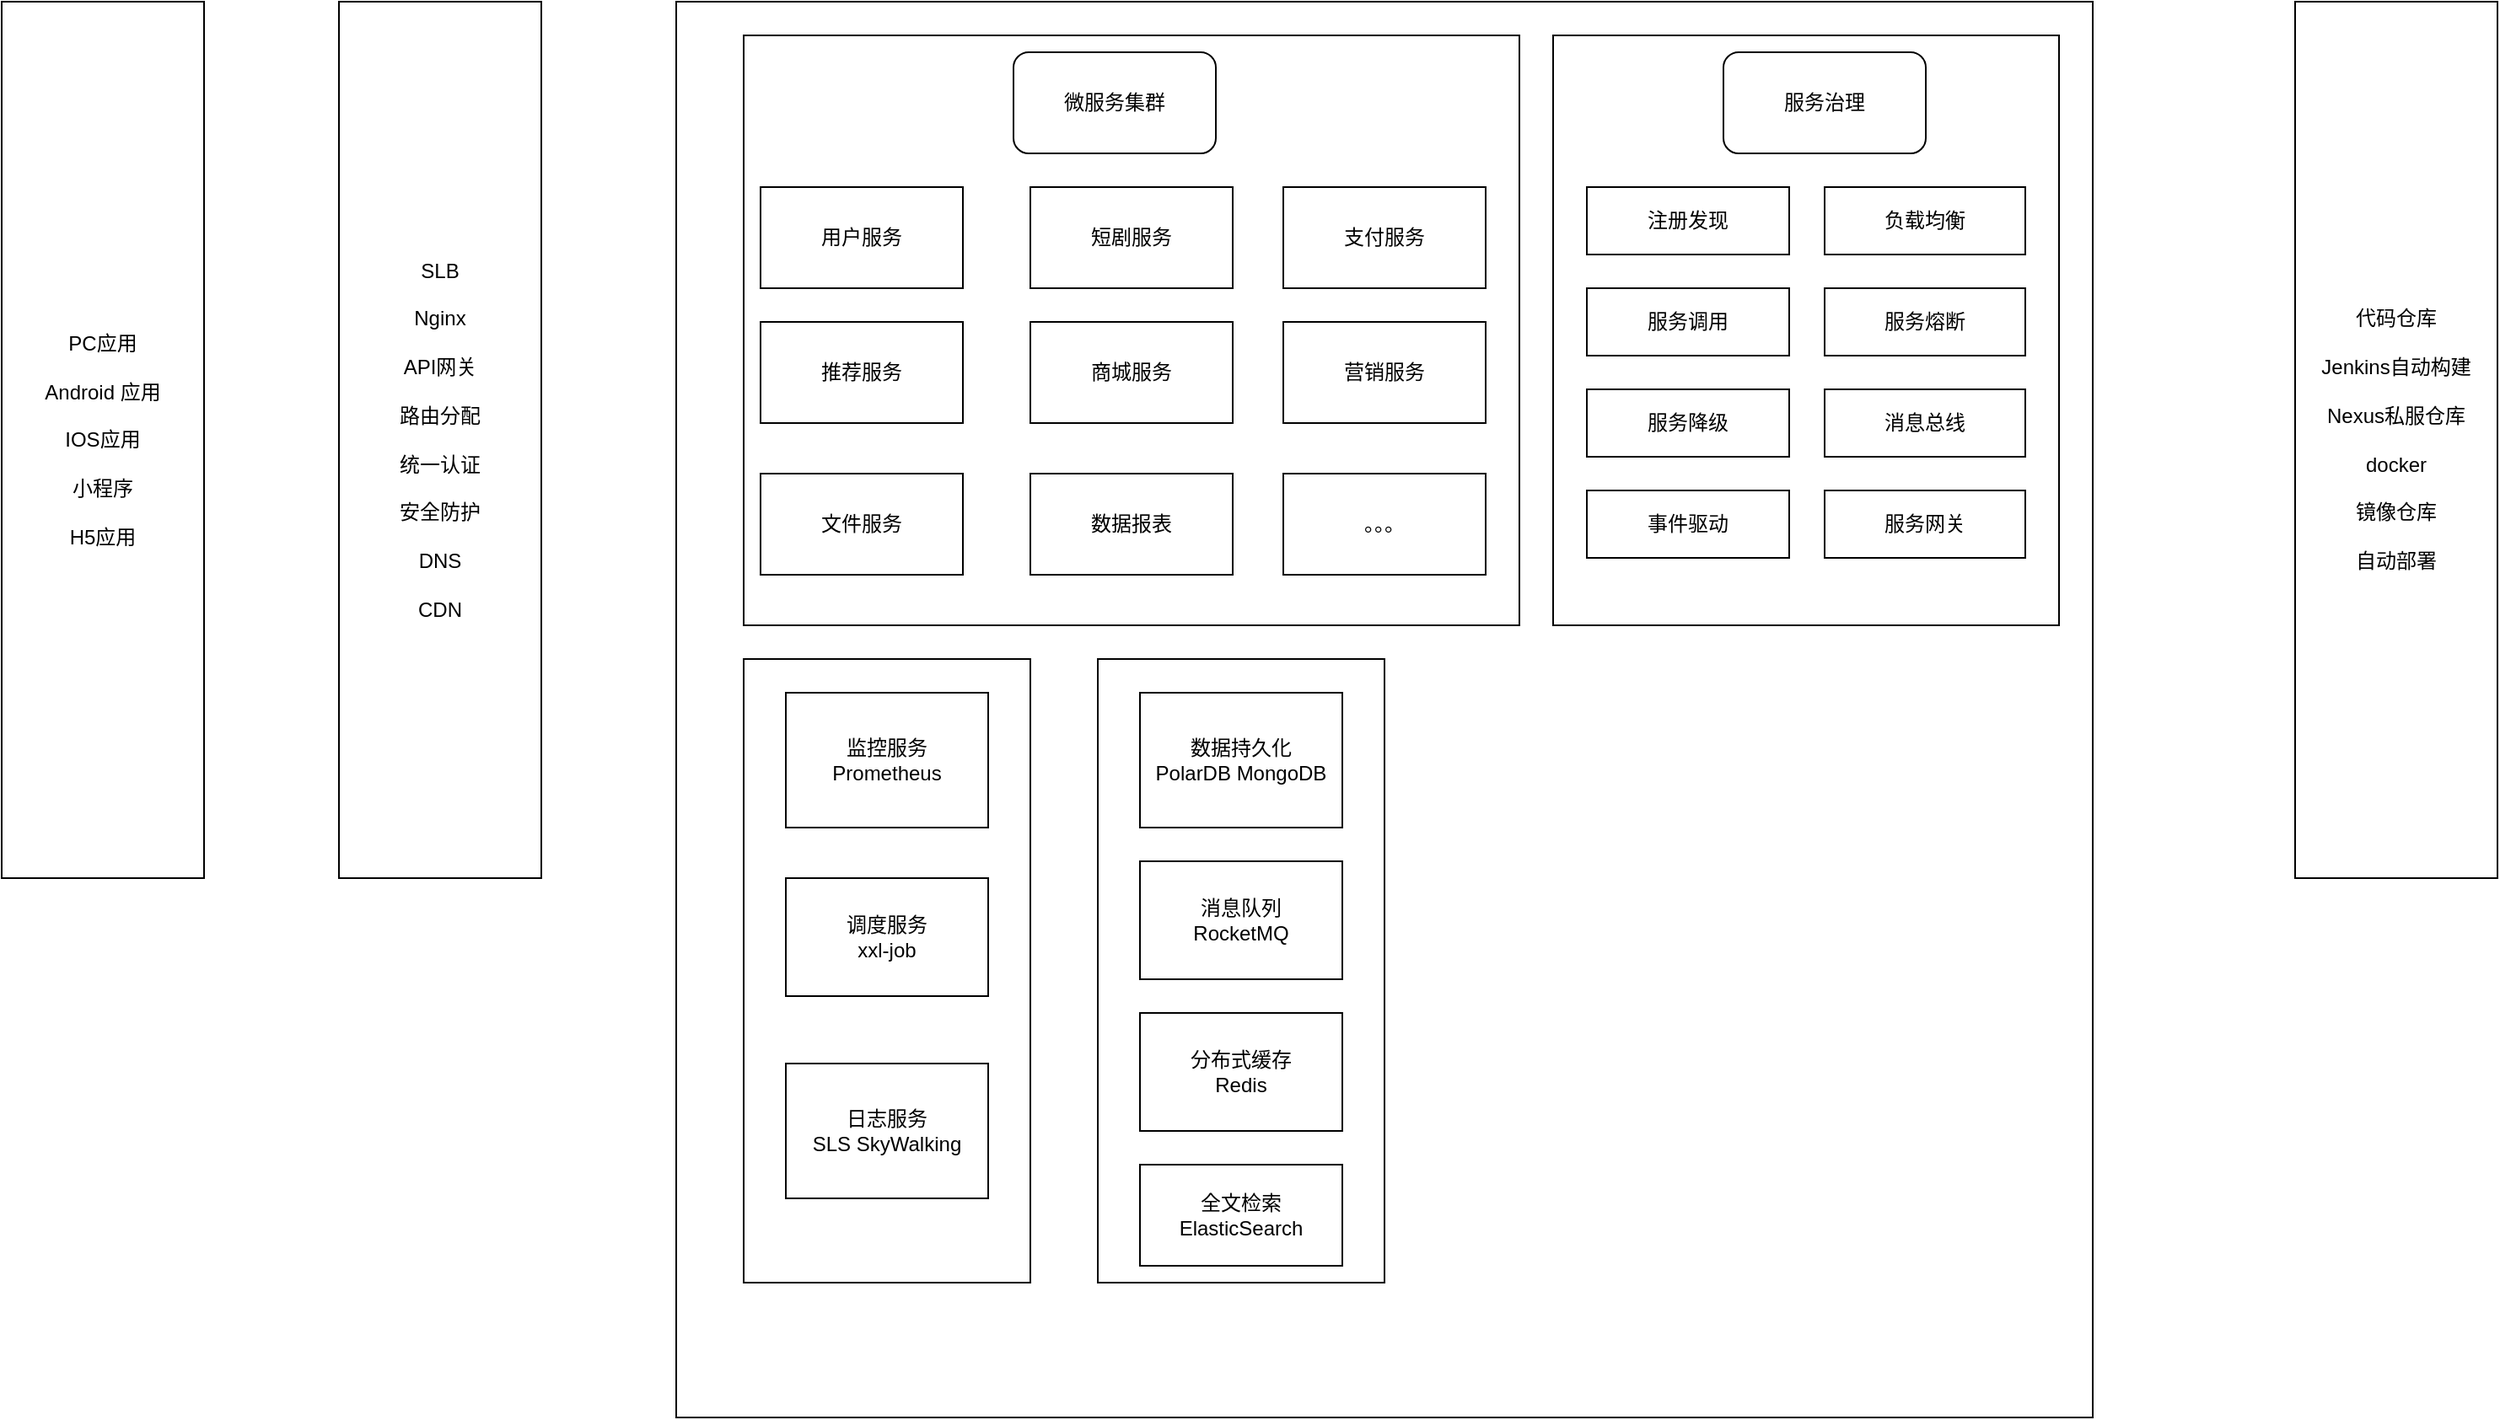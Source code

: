 <mxfile version="24.5.4" type="github">
  <diagram name="第 1 页" id="hvREsb8r1cl1gpEjWpVE">
    <mxGraphModel dx="1026" dy="651" grid="1" gridSize="10" guides="1" tooltips="1" connect="1" arrows="1" fold="1" page="1" pageScale="1" pageWidth="827" pageHeight="1169" math="0" shadow="0">
      <root>
        <mxCell id="0" />
        <mxCell id="1" parent="0" />
        <mxCell id="B9XWKBzIaASIvJAbRW1I-8" value="&lt;div&gt;PC应用&lt;/div&gt;&lt;div&gt;&lt;br&gt;&lt;/div&gt;&lt;div&gt;Android 应用&lt;/div&gt;&lt;div&gt;&lt;br&gt;&lt;/div&gt;&lt;div&gt;IOS应用&lt;/div&gt;&lt;div&gt;&lt;br&gt;&lt;/div&gt;&lt;div&gt;小程序&lt;/div&gt;&lt;div&gt;&lt;br&gt;&lt;/div&gt;&lt;div&gt;H5应用&lt;/div&gt;" style="rounded=0;whiteSpace=wrap;html=1;" vertex="1" parent="1">
          <mxGeometry x="160" y="120" width="120" height="520" as="geometry" />
        </mxCell>
        <mxCell id="B9XWKBzIaASIvJAbRW1I-9" value="SLB&lt;div&gt;&lt;br&gt;&lt;/div&gt;&lt;div&gt;Nginx&lt;/div&gt;&lt;div&gt;&lt;br&gt;&lt;/div&gt;&lt;div&gt;API网关&lt;/div&gt;&lt;div&gt;&lt;br&gt;&lt;/div&gt;&lt;div&gt;路由分配&lt;/div&gt;&lt;div&gt;&lt;br&gt;&lt;/div&gt;&lt;div&gt;统一认证&lt;/div&gt;&lt;div&gt;&lt;br&gt;&lt;/div&gt;&lt;div&gt;安全防护&lt;/div&gt;&lt;div&gt;&lt;br&gt;&lt;/div&gt;&lt;div&gt;DNS&lt;/div&gt;&lt;div&gt;&lt;br&gt;&lt;/div&gt;&lt;div&gt;CDN&lt;/div&gt;" style="rounded=0;whiteSpace=wrap;html=1;" vertex="1" parent="1">
          <mxGeometry x="360" y="120" width="120" height="520" as="geometry" />
        </mxCell>
        <mxCell id="B9XWKBzIaASIvJAbRW1I-10" value="" style="rounded=0;whiteSpace=wrap;html=1;" vertex="1" parent="1">
          <mxGeometry x="560" y="120" width="840" height="840" as="geometry" />
        </mxCell>
        <mxCell id="B9XWKBzIaASIvJAbRW1I-11" value="" style="rounded=0;whiteSpace=wrap;html=1;" vertex="1" parent="1">
          <mxGeometry x="600" y="140" width="460" height="350" as="geometry" />
        </mxCell>
        <mxCell id="B9XWKBzIaASIvJAbRW1I-12" value="代码仓库&lt;div&gt;&lt;br&gt;&lt;/div&gt;&lt;div&gt;Jenkins自动构建&lt;/div&gt;&lt;div&gt;&lt;br&gt;&lt;/div&gt;&lt;div&gt;Nexus私服仓库&lt;/div&gt;&lt;div&gt;&lt;br&gt;&lt;/div&gt;&lt;div&gt;docker&lt;/div&gt;&lt;div&gt;&lt;br&gt;&lt;/div&gt;&lt;div&gt;镜像仓库&lt;/div&gt;&lt;div&gt;&lt;br&gt;&lt;/div&gt;&lt;div&gt;自动部署&lt;/div&gt;" style="rounded=0;whiteSpace=wrap;html=1;" vertex="1" parent="1">
          <mxGeometry x="1520" y="120" width="120" height="520" as="geometry" />
        </mxCell>
        <mxCell id="B9XWKBzIaASIvJAbRW1I-13" value="微服务集群" style="rounded=1;whiteSpace=wrap;html=1;" vertex="1" parent="1">
          <mxGeometry x="760" y="150" width="120" height="60" as="geometry" />
        </mxCell>
        <mxCell id="B9XWKBzIaASIvJAbRW1I-14" value="用户服务" style="rounded=0;whiteSpace=wrap;html=1;" vertex="1" parent="1">
          <mxGeometry x="610" y="230" width="120" height="60" as="geometry" />
        </mxCell>
        <mxCell id="B9XWKBzIaASIvJAbRW1I-15" value="短剧服务" style="rounded=0;whiteSpace=wrap;html=1;" vertex="1" parent="1">
          <mxGeometry x="770" y="230" width="120" height="60" as="geometry" />
        </mxCell>
        <mxCell id="B9XWKBzIaASIvJAbRW1I-16" value="支付服务" style="rounded=0;whiteSpace=wrap;html=1;" vertex="1" parent="1">
          <mxGeometry x="920" y="230" width="120" height="60" as="geometry" />
        </mxCell>
        <mxCell id="B9XWKBzIaASIvJAbRW1I-17" value="推荐服务" style="rounded=0;whiteSpace=wrap;html=1;" vertex="1" parent="1">
          <mxGeometry x="610" y="310" width="120" height="60" as="geometry" />
        </mxCell>
        <mxCell id="B9XWKBzIaASIvJAbRW1I-18" value="商城服务" style="rounded=0;whiteSpace=wrap;html=1;" vertex="1" parent="1">
          <mxGeometry x="770" y="310" width="120" height="60" as="geometry" />
        </mxCell>
        <mxCell id="B9XWKBzIaASIvJAbRW1I-19" value="营销服务" style="rounded=0;whiteSpace=wrap;html=1;" vertex="1" parent="1">
          <mxGeometry x="920" y="310" width="120" height="60" as="geometry" />
        </mxCell>
        <mxCell id="B9XWKBzIaASIvJAbRW1I-20" value="文件服务" style="rounded=0;whiteSpace=wrap;html=1;" vertex="1" parent="1">
          <mxGeometry x="610" y="400" width="120" height="60" as="geometry" />
        </mxCell>
        <mxCell id="B9XWKBzIaASIvJAbRW1I-21" value="数据报表" style="rounded=0;whiteSpace=wrap;html=1;" vertex="1" parent="1">
          <mxGeometry x="770" y="400" width="120" height="60" as="geometry" />
        </mxCell>
        <mxCell id="B9XWKBzIaASIvJAbRW1I-22" value="。。。" style="rounded=0;whiteSpace=wrap;html=1;" vertex="1" parent="1">
          <mxGeometry x="920" y="400" width="120" height="60" as="geometry" />
        </mxCell>
        <mxCell id="B9XWKBzIaASIvJAbRW1I-23" value="" style="rounded=0;whiteSpace=wrap;html=1;" vertex="1" parent="1">
          <mxGeometry x="1080" y="140" width="300" height="350" as="geometry" />
        </mxCell>
        <mxCell id="B9XWKBzIaASIvJAbRW1I-24" value="服务治理" style="rounded=1;whiteSpace=wrap;html=1;" vertex="1" parent="1">
          <mxGeometry x="1181" y="150" width="120" height="60" as="geometry" />
        </mxCell>
        <mxCell id="B9XWKBzIaASIvJAbRW1I-25" value="注册发现" style="rounded=0;whiteSpace=wrap;html=1;" vertex="1" parent="1">
          <mxGeometry x="1100" y="230" width="120" height="40" as="geometry" />
        </mxCell>
        <mxCell id="B9XWKBzIaASIvJAbRW1I-26" value="负载均衡" style="rounded=0;whiteSpace=wrap;html=1;" vertex="1" parent="1">
          <mxGeometry x="1241" y="230" width="119" height="40" as="geometry" />
        </mxCell>
        <mxCell id="B9XWKBzIaASIvJAbRW1I-31" value="服务调用" style="rounded=0;whiteSpace=wrap;html=1;" vertex="1" parent="1">
          <mxGeometry x="1100" y="290" width="120" height="40" as="geometry" />
        </mxCell>
        <mxCell id="B9XWKBzIaASIvJAbRW1I-32" value="服务熔断" style="rounded=0;whiteSpace=wrap;html=1;" vertex="1" parent="1">
          <mxGeometry x="1241" y="290" width="119" height="40" as="geometry" />
        </mxCell>
        <mxCell id="B9XWKBzIaASIvJAbRW1I-33" value="服务降级" style="rounded=0;whiteSpace=wrap;html=1;" vertex="1" parent="1">
          <mxGeometry x="1100" y="350" width="120" height="40" as="geometry" />
        </mxCell>
        <mxCell id="B9XWKBzIaASIvJAbRW1I-34" value="消息总线" style="rounded=0;whiteSpace=wrap;html=1;" vertex="1" parent="1">
          <mxGeometry x="1241" y="350" width="119" height="40" as="geometry" />
        </mxCell>
        <mxCell id="B9XWKBzIaASIvJAbRW1I-35" value="事件驱动" style="rounded=0;whiteSpace=wrap;html=1;" vertex="1" parent="1">
          <mxGeometry x="1100" y="410" width="120" height="40" as="geometry" />
        </mxCell>
        <mxCell id="B9XWKBzIaASIvJAbRW1I-36" value="服务网关" style="rounded=0;whiteSpace=wrap;html=1;" vertex="1" parent="1">
          <mxGeometry x="1241" y="410" width="119" height="40" as="geometry" />
        </mxCell>
        <mxCell id="B9XWKBzIaASIvJAbRW1I-37" value="" style="rounded=0;whiteSpace=wrap;html=1;" vertex="1" parent="1">
          <mxGeometry x="600" y="510" width="170" height="370" as="geometry" />
        </mxCell>
        <mxCell id="B9XWKBzIaASIvJAbRW1I-38" value="调度服务&lt;div&gt;xxl-job&lt;/div&gt;" style="rounded=0;whiteSpace=wrap;html=1;" vertex="1" parent="1">
          <mxGeometry x="625" y="640" width="120" height="70" as="geometry" />
        </mxCell>
        <mxCell id="B9XWKBzIaASIvJAbRW1I-39" value="日志服务&lt;div&gt;SLS SkyWalking&lt;/div&gt;" style="rounded=0;whiteSpace=wrap;html=1;" vertex="1" parent="1">
          <mxGeometry x="625" y="750" width="120" height="80" as="geometry" />
        </mxCell>
        <mxCell id="B9XWKBzIaASIvJAbRW1I-41" value="监控服务&lt;div&gt;Prometheus&lt;/div&gt;" style="rounded=0;whiteSpace=wrap;html=1;" vertex="1" parent="1">
          <mxGeometry x="625" y="530" width="120" height="80" as="geometry" />
        </mxCell>
        <mxCell id="B9XWKBzIaASIvJAbRW1I-42" value="" style="rounded=0;whiteSpace=wrap;html=1;" vertex="1" parent="1">
          <mxGeometry x="810" y="510" width="170" height="370" as="geometry" />
        </mxCell>
        <mxCell id="B9XWKBzIaASIvJAbRW1I-43" value="消息队列&lt;div&gt;RocketMQ&lt;/div&gt;" style="rounded=0;whiteSpace=wrap;html=1;" vertex="1" parent="1">
          <mxGeometry x="835" y="630" width="120" height="70" as="geometry" />
        </mxCell>
        <mxCell id="B9XWKBzIaASIvJAbRW1I-44" value="分布式缓存&lt;div&gt;Redis&lt;/div&gt;" style="rounded=0;whiteSpace=wrap;html=1;" vertex="1" parent="1">
          <mxGeometry x="835" y="720" width="120" height="70" as="geometry" />
        </mxCell>
        <mxCell id="B9XWKBzIaASIvJAbRW1I-45" value="全文检索&lt;div&gt;ElasticSearch&lt;/div&gt;" style="rounded=0;whiteSpace=wrap;html=1;" vertex="1" parent="1">
          <mxGeometry x="835" y="810" width="120" height="60" as="geometry" />
        </mxCell>
        <mxCell id="B9XWKBzIaASIvJAbRW1I-46" value="数据持久化&lt;div&gt;PolarDB MongoDB&lt;/div&gt;" style="rounded=0;whiteSpace=wrap;html=1;" vertex="1" parent="1">
          <mxGeometry x="835" y="530" width="120" height="80" as="geometry" />
        </mxCell>
      </root>
    </mxGraphModel>
  </diagram>
</mxfile>
